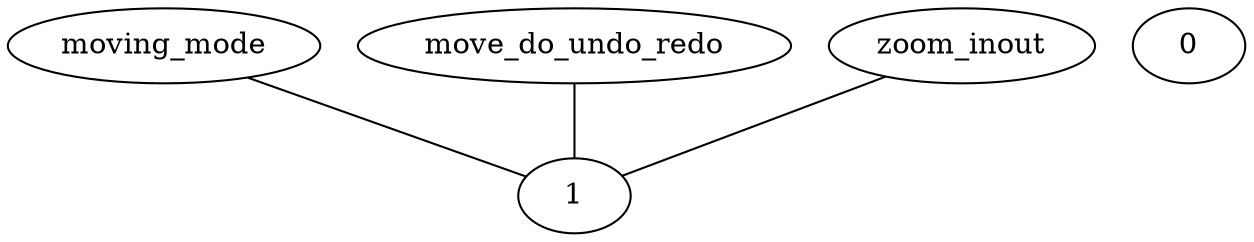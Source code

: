 graph G {
  moving_mode;
  0;
  1;
  move_do_undo_redo;
  zoom_inout;
  zoom_inout -- 1;
  moving_mode -- 1;
  move_do_undo_redo -- 1;
}
